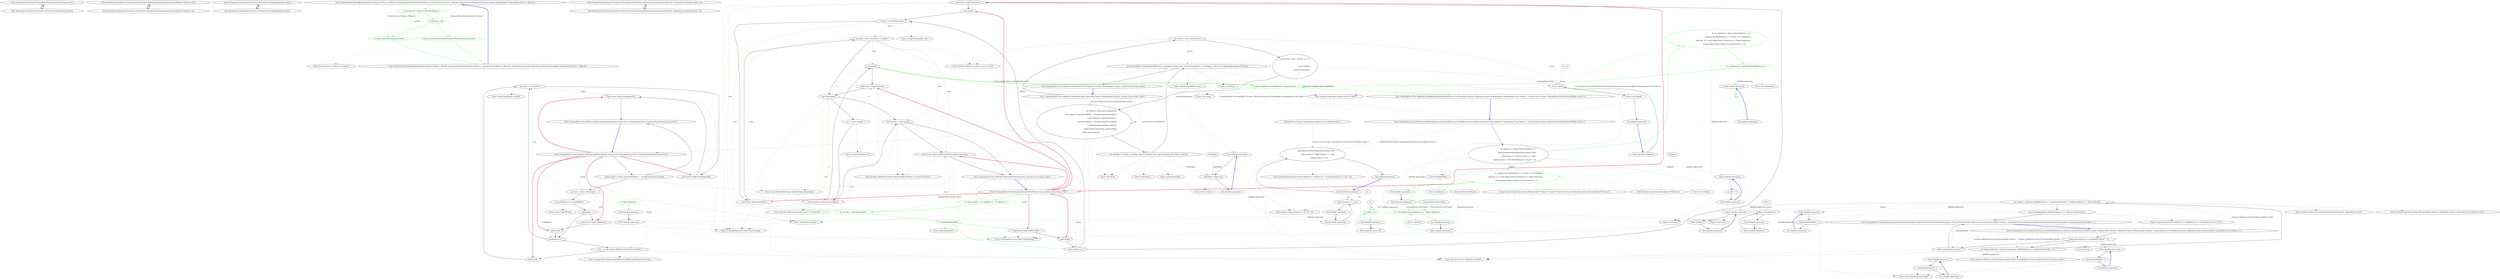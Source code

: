 digraph  {
m3_0 [cluster="Humanizer.Localisation.Formatters.IFormatter.DateHumanize_Now()", file="ParserResultExtensions.cs", label="Entry Humanizer.Localisation.Formatters.IFormatter.DateHumanize_Now()", span="9-9"];
m3_1 [cluster="Humanizer.Localisation.Formatters.IFormatter.DateHumanize_Now()", file="ParserResultExtensions.cs", label="Exit Humanizer.Localisation.Formatters.IFormatter.DateHumanize_Now()", span="9-9"];
m3_6 [cluster="Humanizer.Localisation.Formatters.IFormatter.TimeSpanHumanize(Humanizer.Localisation.TimeUnit, int)", file="ParserResultExtensions.cs", label="Entry Humanizer.Localisation.Formatters.IFormatter.TimeSpanHumanize(Humanizer.Localisation.TimeUnit, int)", span="13-13"];
m3_7 [cluster="Humanizer.Localisation.Formatters.IFormatter.TimeSpanHumanize(Humanizer.Localisation.TimeUnit, int)", file="ParserResultExtensions.cs", label="Exit Humanizer.Localisation.Formatters.IFormatter.TimeSpanHumanize(Humanizer.Localisation.TimeUnit, int)", span="13-13"];
m3_4 [cluster="Humanizer.Localisation.Formatters.IFormatter.TimeSpanHumanize_Zero()", file="ParserResultExtensions.cs", label="Entry Humanizer.Localisation.Formatters.IFormatter.TimeSpanHumanize_Zero()", span="12-12"];
m3_5 [cluster="Humanizer.Localisation.Formatters.IFormatter.TimeSpanHumanize_Zero()", file="ParserResultExtensions.cs", label="Exit Humanizer.Localisation.Formatters.IFormatter.TimeSpanHumanize_Zero()", span="12-12"];
m3_13 [cluster="CommandLine.ParserResultExtensions.Return<TSource, TResult>(CommandLine.ParserResult<TSource>, System.Func<TSource, TResult>, System.Func<System.Collections.Generic.IEnumerable<CommandLine.Error>, TResult>)", file="ParserResultExtensions.cs", label="Entry CommandLine.ParserResultExtensions.Return<TSource, TResult>(CommandLine.ParserResult<TSource>, System.Func<TSource, TResult>, System.Func<System.Collections.Generic.IEnumerable<CommandLine.Error>, TResult>)", span="48-48"];
m3_14 [cluster="CommandLine.ParserResultExtensions.Return<TSource, TResult>(CommandLine.ParserResult<TSource>, System.Func<TSource, TResult>, System.Func<System.Collections.Generic.IEnumerable<CommandLine.Error>, TResult>)", color=green, community=0, file="ParserResultExtensions.cs", label="0: var parsed = result as Parsed<TSource>", span="52-52"];
m3_15 [cluster="CommandLine.ParserResultExtensions.Return<TSource, TResult>(CommandLine.ParserResult<TSource>, System.Func<TSource, TResult>, System.Func<System.Collections.Generic.IEnumerable<CommandLine.Error>, TResult>)", color=green, community=0, file="ParserResultExtensions.cs", label="0: parsed != null", span="53-53"];
m3_16 [cluster="CommandLine.ParserResultExtensions.Return<TSource, TResult>(CommandLine.ParserResult<TSource>, System.Func<TSource, TResult>, System.Func<System.Collections.Generic.IEnumerable<CommandLine.Error>, TResult>)", color=green, community=0, file="ParserResultExtensions.cs", label="0: return parsedFunc(parsed.Value);", span="55-55"];
m3_17 [cluster="CommandLine.ParserResultExtensions.Return<TSource, TResult>(CommandLine.ParserResult<TSource>, System.Func<TSource, TResult>, System.Func<System.Collections.Generic.IEnumerable<CommandLine.Error>, TResult>)", color=green, community=0, file="ParserResultExtensions.cs", label="0: return notParsedFunc(((NotParsed<TSource>)result).Errors);", span="57-57"];
m3_18 [cluster="CommandLine.ParserResultExtensions.Return<TSource, TResult>(CommandLine.ParserResult<TSource>, System.Func<TSource, TResult>, System.Func<System.Collections.Generic.IEnumerable<CommandLine.Error>, TResult>)", file="ParserResultExtensions.cs", label="Exit CommandLine.ParserResultExtensions.Return<TSource, TResult>(CommandLine.ParserResult<TSource>, System.Func<TSource, TResult>, System.Func<System.Collections.Generic.IEnumerable<CommandLine.Error>, TResult>)", span="48-48"];
m3_2 [cluster="Humanizer.Localisation.Formatters.IFormatter.DateHumanize(Humanizer.Localisation.TimeUnit, Humanizer.Localisation.Tense, int)", file="ParserResultExtensions.cs", label="Entry Humanizer.Localisation.Formatters.IFormatter.DateHumanize(Humanizer.Localisation.TimeUnit, Humanizer.Localisation.Tense, int)", span="10-10"];
m3_3 [cluster="Humanizer.Localisation.Formatters.IFormatter.DateHumanize(Humanizer.Localisation.TimeUnit, Humanizer.Localisation.Tense, int)", file="ParserResultExtensions.cs", label="Exit Humanizer.Localisation.Formatters.IFormatter.DateHumanize(Humanizer.Localisation.TimeUnit, Humanizer.Localisation.Tense, int)", span="10-10"];
m3_19 [cluster="System.Func<T, TResult>.Invoke(T)", file="ParserResultExtensions.cs", label="Entry System.Func<T, TResult>.Invoke(T)", span="0-0"];
m4_139 [cluster="string.Split(params char[])", file="ParserResultExtensionsTests.cs", label="Entry string.Split(params char[])", span="0-0"];
m4_14 [cluster="Unk.nameLookup", file="ParserResultExtensionsTests.cs", label="Entry Unk.nameLookup", span=""];
m4_70 [cluster="CommandLine.Infrastructure.Maybe<T1>.Return<T1, T2>(System.Func<T1, T2>, T2)", file="ParserResultExtensionsTests.cs", label="Entry CommandLine.Infrastructure.Maybe<T1>.Return<T1, T2>(System.Func<T1, T2>, T2)", span="103-103"];
m4_138 [cluster="CommandLine.BadFormatTokenError.BadFormatTokenError(string)", file="ParserResultExtensionsTests.cs", label="Entry CommandLine.BadFormatTokenError.BadFormatTokenError(string)", span="188-188"];
m4_64 [cluster="Unk.SkipWhile", file="ParserResultExtensionsTests.cs", label="Entry Unk.SkipWhile", span=""];
m4_119 [cluster="CommandLine.Core.Token.Name(string)", file="ParserResultExtensionsTests.cs", label="Entry CommandLine.Core.Token.Name(string)", span="19-19"];
m4_8 [cluster="string.StartsWith(string, System.StringComparison)", file="ParserResultExtensionsTests.cs", label="Entry string.StartsWith(string, System.StringComparison)", span="0-0"];
m4_35 [cluster="Unk.Any", file="ParserResultExtensionsTests.cs", label="Entry Unk.Any", span=""];
m4_9 [cluster="CommandLine.Core.Token.Value(string)", file="ParserResultExtensionsTests.cs", label="Entry CommandLine.Core.Token.Value(string)", span="24-24"];
m4_13 [cluster="Unk.IsName", file="ParserResultExtensionsTests.cs", label="Entry Unk.IsName", span=""];
m4_37 [cluster="System.Func<T, TResult>.Invoke(T)", file="ParserResultExtensionsTests.cs", label="Entry System.Func<T, TResult>.Invoke(T)", span="0-0"];
m4_82 [cluster="System.Linq.Enumerable.Empty<TResult>()", file="ParserResultExtensionsTests.cs", label="Entry System.Linq.Enumerable.Empty<TResult>()", span="0-0"];
m4_18 [cluster="Unk.Create", file="ParserResultExtensionsTests.cs", label="Entry Unk.Create", span=""];
m4_120 [cluster="string.Substring(int, int)", file="ParserResultExtensionsTests.cs", label="Entry string.Substring(int, int)", span="0-0"];
m4_15 [cluster="Unk.Where", file="ParserResultExtensionsTests.cs", label="Entry Unk.Where", span=""];
m4_121 [cluster="string.String(char, int)", file="ParserResultExtensionsTests.cs", label="Entry string.String(char, int)", span="0-0"];
m4_81 [cluster="Unk.ToMaybe", file="ParserResultExtensionsTests.cs", label="Entry Unk.ToMaybe", span=""];
m4_10 [cluster="CommandLine.Core.Tokenizer.TokenizeLongName(string, System.Func<CommandLine.Error, CommandLine.Infrastructure.Unit>)", file="ParserResultExtensionsTests.cs", label="Entry CommandLine.Core.Tokenizer.TokenizeLongName(string, System.Func<CommandLine.Error, CommandLine.Infrastructure.Unit>)", span="112-112"];
m4_135 [cluster="CommandLine.Core.Tokenizer.TokenizeLongName(string, System.Func<CommandLine.Error, CommandLine.Infrastructure.Unit>)", file="ParserResultExtensionsTests.cs", label="yield return Token.Value(parts[1]);", span="132-132"];
m4_125 [cluster="CommandLine.Core.Tokenizer.TokenizeLongName(string, System.Func<CommandLine.Error, CommandLine.Infrastructure.Unit>)", file="ParserResultExtensionsTests.cs", label="var text = value.Substring(2)", span="118-118"];
m4_134 [cluster="CommandLine.Core.Tokenizer.TokenizeLongName(string, System.Func<CommandLine.Error, CommandLine.Infrastructure.Unit>)", file="ParserResultExtensionsTests.cs", label="yield return Token.Name(parts[0]);", span="131-131"];
m4_133 [cluster="CommandLine.Core.Tokenizer.TokenizeLongName(string, System.Func<CommandLine.Error, CommandLine.Infrastructure.Unit>)", file="ParserResultExtensionsTests.cs", label="var parts = text.Split('=')", span="130-130"];
m4_124 [cluster="CommandLine.Core.Tokenizer.TokenizeLongName(string, System.Func<CommandLine.Error, CommandLine.Infrastructure.Unit>)", file="ParserResultExtensionsTests.cs", label="value.Length > 2 && value.StartsWith(''--'', StringComparison.Ordinal)", span="116-116"];
m4_126 [cluster="CommandLine.Core.Tokenizer.TokenizeLongName(string, System.Func<CommandLine.Error, CommandLine.Infrastructure.Unit>)", file="ParserResultExtensionsTests.cs", label="var equalIndex = text.IndexOf('=')", span="119-119"];
m4_128 [cluster="CommandLine.Core.Tokenizer.TokenizeLongName(string, System.Func<CommandLine.Error, CommandLine.Infrastructure.Unit>)", file="ParserResultExtensionsTests.cs", label="yield return Token.Name(text);", span="122-122"];
m4_131 [cluster="CommandLine.Core.Tokenizer.TokenizeLongName(string, System.Func<CommandLine.Error, CommandLine.Infrastructure.Unit>)", file="ParserResultExtensionsTests.cs", label="var _ = onError(new BadFormatTokenError(value))", span="127-127"];
m4_129 [cluster="CommandLine.Core.Tokenizer.TokenizeLongName(string, System.Func<CommandLine.Error, CommandLine.Infrastructure.Unit>)", file="ParserResultExtensionsTests.cs", label="yield break;", span="123-123"];
m4_132 [cluster="CommandLine.Core.Tokenizer.TokenizeLongName(string, System.Func<CommandLine.Error, CommandLine.Infrastructure.Unit>)", file="ParserResultExtensionsTests.cs", label="yield break;", span="128-128"];
m4_130 [cluster="CommandLine.Core.Tokenizer.TokenizeLongName(string, System.Func<CommandLine.Error, CommandLine.Infrastructure.Unit>)", file="ParserResultExtensionsTests.cs", label="equalIndex == 1", span="125-125"];
m4_127 [cluster="CommandLine.Core.Tokenizer.TokenizeLongName(string, System.Func<CommandLine.Error, CommandLine.Infrastructure.Unit>)", file="ParserResultExtensionsTests.cs", label="equalIndex <= 0", span="120-120"];
m4_136 [cluster="CommandLine.Core.Tokenizer.TokenizeLongName(string, System.Func<CommandLine.Error, CommandLine.Infrastructure.Unit>)", file="ParserResultExtensionsTests.cs", label="Exit CommandLine.Core.Tokenizer.TokenizeLongName(string, System.Func<CommandLine.Error, CommandLine.Infrastructure.Unit>)", span="112-112"];
m4_27 [cluster="Unk.Contains", file="ParserResultExtensionsTests.cs", label="Entry Unk.Contains", span=""];
m4_69 [cluster="System.Tuple.Create<T1, T2>(T1, T2)", file="ParserResultExtensionsTests.cs", label="Entry System.Tuple.Create<T1, T2>(T1, T2)", span="0-0"];
m4_42 [cluster="lambda expression", file="ParserResultExtensionsTests.cs", label="Entry lambda expression", span="39-39"];
m4_77 [cluster="lambda expression", file="ParserResultExtensionsTests.cs", label="Entry lambda expression", span="57-60"];
m4_78 [cluster="lambda expression", color=green, community=0, file="ParserResultExtensionsTests.cs", label="0: replaces.FirstOrDefault(x => x.Item1 == i).ToMaybe()\r\n                            .Return(r => t.Text.Split(r.Item2).Select(str => Token.Value(str)),\r\n                                Enumerable.Empty<Token>().Concat(new[]{ t }))", span="58-60"];
m4_79 [cluster="lambda expression", file="ParserResultExtensionsTests.cs", label="Exit lambda expression", span="57-60"];
m4_85 [cluster="lambda expression", file="ParserResultExtensionsTests.cs", label="Entry lambda expression", span="58-58"];
m4_88 [cluster="lambda expression", file="ParserResultExtensionsTests.cs", label="Entry lambda expression", span="59-59"];
m4_95 [cluster="lambda expression", file="ParserResultExtensionsTests.cs", label="Entry lambda expression", span="62-62"];
m4_86 [cluster="lambda expression", color=green, community=0, file="ParserResultExtensionsTests.cs", label="0: x.Item1 == i", span="58-58"];
m4_87 [cluster="lambda expression", file="ParserResultExtensionsTests.cs", label="Exit lambda expression", span="58-58"];
m4_89 [cluster="lambda expression", color=green, community=0, file="ParserResultExtensionsTests.cs", label="0: t.Text.Split(r.Item2).Select(str => Token.Value(str))", span="59-59"];
m4_90 [cluster="lambda expression", file="ParserResultExtensionsTests.cs", label="Exit lambda expression", span="59-59"];
m4_92 [cluster="lambda expression", file="ParserResultExtensionsTests.cs", label="Entry lambda expression", span="59-59"];
m4_93 [cluster="lambda expression", color=green, community=0, file="ParserResultExtensionsTests.cs", label="0: Token.Value(str)", span="59-59"];
m4_94 [cluster="lambda expression", file="ParserResultExtensionsTests.cs", label="Exit lambda expression", span="59-59"];
m4_96 [cluster="lambda expression", color=green, community=0, file="ParserResultExtensionsTests.cs", label="0: x", span="62-62"];
m4_97 [cluster="lambda expression", file="ParserResultExtensionsTests.cs", label="Exit lambda expression", span="62-62"];
m4_67 [cluster="lambda expression", file="ParserResultExtensionsTests.cs", label="optionSequenceWithSeparatorLookup(t.Text)\r\n                    .Return(sep => Tuple.Create(i + 1, sep),\r\n                        Tuple.Create(-1, '\0'))", span="53-55"];
m4_66 [cluster="lambda expression", file="ParserResultExtensionsTests.cs", label="Entry lambda expression", span="52-55"];
m4_74 [cluster="lambda expression", file="ParserResultExtensionsTests.cs", label="Entry lambda expression", span="55-55"];
m4_53 [cluster="lambda expression", file="ParserResultExtensionsTests.cs", label="Token.Value(t)", span="42-42"];
m4_68 [cluster="lambda expression", file="ParserResultExtensionsTests.cs", label="Exit lambda expression", span="52-55"];
m4_71 [cluster="lambda expression", file="ParserResultExtensionsTests.cs", label="Entry lambda expression", span="54-54"];
m4_72 [cluster="lambda expression", file="ParserResultExtensionsTests.cs", label="Tuple.Create(i + 1, sep)", span="54-54"];
m4_76 [cluster="lambda expression", file="ParserResultExtensionsTests.cs", label="Exit lambda expression", span="55-55"];
m4_75 [cluster="lambda expression", file="ParserResultExtensionsTests.cs", label="x.Item1 < 0", span="55-55"];
m4_49 [cluster="lambda expression", file="ParserResultExtensionsTests.cs", label="Entry lambda expression", span="42-42"];
m4_52 [cluster="lambda expression", file="ParserResultExtensionsTests.cs", label="Entry lambda expression", span="42-42"];
m4_56 [cluster="lambda expression", file="ParserResultExtensionsTests.cs", label="tokens.Concat(values)", span="43-43"];
m4_20 [cluster="lambda expression", file="ParserResultExtensionsTests.cs", label="errors.Add(e)", span="18-18"];
m4_24 [cluster="lambda expression", file="ParserResultExtensionsTests.cs", label="Entry lambda expression", span="32-32"];
m4_54 [cluster="lambda expression", file="ParserResultExtensionsTests.cs", label="Exit lambda expression", span="42-42"];
m4_73 [cluster="lambda expression", file="ParserResultExtensionsTests.cs", label="Exit lambda expression", span="54-54"];
m4_46 [cluster="lambda expression", file="ParserResultExtensionsTests.cs", label="Entry lambda expression", span="41-41"];
m4_55 [cluster="lambda expression", file="ParserResultExtensionsTests.cs", label="Entry lambda expression", span="43-43"];
m4_51 [cluster="lambda expression", file="ParserResultExtensionsTests.cs", label="Exit lambda expression", span="42-42"];
m4_50 [cluster="lambda expression", file="ParserResultExtensionsTests.cs", label="!arg.EqualsOrdinal(''--'')", span="42-42"];
m4_57 [cluster="lambda expression", file="ParserResultExtensionsTests.cs", label="Exit lambda expression", span="43-43"];
m4_19 [cluster="lambda expression", file="ParserResultExtensionsTests.cs", label="Entry lambda expression", span="16-20"];
m4_21 [cluster="lambda expression", file="ParserResultExtensionsTests.cs", label="return Unit.Default;", span="19-19"];
m4_25 [cluster="lambda expression", file="ParserResultExtensionsTests.cs", label="!unkTokens.Contains(x)", span="32-32"];
m4_26 [cluster="lambda expression", file="ParserResultExtensionsTests.cs", label="Exit lambda expression", span="32-32"];
m4_48 [cluster="lambda expression", file="ParserResultExtensionsTests.cs", label="Exit lambda expression", span="41-41"];
m4_47 [cluster="lambda expression", file="ParserResultExtensionsTests.cs", label="!arg.EqualsOrdinal(''--'')", span="41-41"];
m4_22 [cluster="lambda expression", file="ParserResultExtensionsTests.cs", label="Exit lambda expression", span="16-20"];
m4_43 [cluster="lambda expression", file="ParserResultExtensionsTests.cs", label="arg.EqualsOrdinal(''--'')", span="39-39"];
m4_44 [cluster="lambda expression", file="ParserResultExtensionsTests.cs", label="Exit lambda expression", span="39-39"];
m4_39 [cluster="System.Collections.Generic.IEnumerable<TSource>.Skip<TSource>(int)", file="ParserResultExtensionsTests.cs", label="Entry System.Collections.Generic.IEnumerable<TSource>.Skip<TSource>(int)", span="0-0"];
m4_38 [cluster="System.Collections.Generic.IEnumerable<TSource>.SkipWhile<TSource>(System.Func<TSource, bool>)", file="ParserResultExtensionsTests.cs", label="Entry System.Collections.Generic.IEnumerable<TSource>.SkipWhile<TSource>(System.Func<TSource, bool>)", span="0-0"];
m4_17 [cluster="Unk.Concat", file="ParserResultExtensionsTests.cs", label="Entry Unk.Concat", span=""];
m4_45 [cluster="string.EqualsOrdinal(string)", file="ParserResultExtensionsTests.cs", label="Entry string.EqualsOrdinal(string)", span="34-34"];
m4_36 [cluster="System.Collections.Generic.IEnumerable<TSource>.TakeWhile<TSource>(System.Func<TSource, bool>)", file="ParserResultExtensionsTests.cs", label="Entry System.Collections.Generic.IEnumerable<TSource>.TakeWhile<TSource>(System.Func<TSource, bool>)", span="0-0"];
m4_137 [cluster="string.IndexOf(char)", file="ParserResultExtensionsTests.cs", label="Entry string.IndexOf(char)", span="0-0"];
m4_40 [cluster="Unk.Select", file="ParserResultExtensionsTests.cs", label="Entry Unk.Select", span=""];
m4_41 [cluster="CommandLine.Core.StatePair<T1>.MapValue<T1, T2>(System.Func<T1, T2>)", file="ParserResultExtensionsTests.cs", label="Entry CommandLine.Core.StatePair<T1>.MapValue<T1, T2>(System.Func<T1, T2>)", span="66-66"];
m4_0 [cluster="CommandLine.Core.Tokenizer.Tokenize(System.Collections.Generic.IEnumerable<string>, System.Func<string, bool>)", file="ParserResultExtensionsTests.cs", label="Entry CommandLine.Core.Tokenizer.Tokenize(System.Collections.Generic.IEnumerable<string>, System.Func<string, bool>)", span="11-11"];
m4_5 [cluster="CommandLine.Core.Tokenizer.Tokenize(System.Collections.Generic.IEnumerable<string>, System.Func<string, bool>)", file="ParserResultExtensionsTests.cs", label="return StatePair.Create(tokens.Where(x=>!unkTokens.Contains(x)), errors.Concat(from t in unkTokens select new UnknownOptionError(t.Text)));", span="32-32"];
m4_3 [cluster="CommandLine.Core.Tokenizer.Tokenize(System.Collections.Generic.IEnumerable<string>, System.Func<string, bool>)", file="ParserResultExtensionsTests.cs", label="var tokens = (from arg in arguments\r\n                          from token in !arg.StartsWith(''-'', StringComparison.Ordinal)\r\n                               ? new Token[] { Token.Value(arg) }\r\n                               : arg.StartsWith(''--'', StringComparison.Ordinal)\r\n                                     ? TokenizeLongName(arg, onError)\r\n                                     : TokenizeShortName(arg, nameLookup)\r\n                          select token).ToList()", span="22-28"];
m4_1 [cluster="CommandLine.Core.Tokenizer.Tokenize(System.Collections.Generic.IEnumerable<string>, System.Func<string, bool>)", file="ParserResultExtensionsTests.cs", label="var errors = new List<Error>()", span="15-15"];
m4_4 [cluster="CommandLine.Core.Tokenizer.Tokenize(System.Collections.Generic.IEnumerable<string>, System.Func<string, bool>)", file="ParserResultExtensionsTests.cs", label="var unkTokens = (from t in tokens where t.IsName() && !nameLookup(t.Text) select t).ToList()", span="30-30"];
m4_2 [cluster="CommandLine.Core.Tokenizer.Tokenize(System.Collections.Generic.IEnumerable<string>, System.Func<string, bool>)", file="ParserResultExtensionsTests.cs", label="Func<Error, Unit> onError = e =>\r\n                {\r\n                    errors.Add(e);\r\n                    return Unit.Default;\r\n                }", span="16-20"];
m4_6 [cluster="CommandLine.Core.Tokenizer.Tokenize(System.Collections.Generic.IEnumerable<string>, System.Func<string, bool>)", file="ParserResultExtensionsTests.cs", label="Exit CommandLine.Core.Tokenizer.Tokenize(System.Collections.Generic.IEnumerable<string>, System.Func<string, bool>)", span="11-11"];
m4_28 [cluster="CommandLine.Core.Tokenizer.PreprocessDashDash(System.Collections.Generic.IEnumerable<string>, System.Func<System.Collections.Generic.IEnumerable<string>, CommandLine.Core.StatePair<System.Collections.Generic.IEnumerable<CommandLine.Core.Token>>>)", file="ParserResultExtensionsTests.cs", label="Entry CommandLine.Core.Tokenizer.PreprocessDashDash(System.Collections.Generic.IEnumerable<string>, System.Func<System.Collections.Generic.IEnumerable<string>, CommandLine.Core.StatePair<System.Collections.Generic.IEnumerable<CommandLine.Core.Token>>>)", span="35-35"];
m4_31 [cluster="CommandLine.Core.Tokenizer.PreprocessDashDash(System.Collections.Generic.IEnumerable<string>, System.Func<System.Collections.Generic.IEnumerable<string>, CommandLine.Core.StatePair<System.Collections.Generic.IEnumerable<CommandLine.Core.Token>>>)", file="ParserResultExtensionsTests.cs", label="var values = arguments.SkipWhile(arg => !arg.EqualsOrdinal(''--'')).Skip(1).Select(t => Token.Value(t))", span="42-42"];
m4_30 [cluster="CommandLine.Core.Tokenizer.PreprocessDashDash(System.Collections.Generic.IEnumerable<string>, System.Func<System.Collections.Generic.IEnumerable<string>, CommandLine.Core.StatePair<System.Collections.Generic.IEnumerable<CommandLine.Core.Token>>>)", file="ParserResultExtensionsTests.cs", label="var tokenizerResult = tokenizer(arguments.TakeWhile(arg => !arg.EqualsOrdinal(''--'')))", span="41-41"];
m4_32 [cluster="CommandLine.Core.Tokenizer.PreprocessDashDash(System.Collections.Generic.IEnumerable<string>, System.Func<System.Collections.Generic.IEnumerable<string>, CommandLine.Core.StatePair<System.Collections.Generic.IEnumerable<CommandLine.Core.Token>>>)", file="ParserResultExtensionsTests.cs", label="return tokenizerResult.MapValue(tokens => tokens.Concat(values));", span="43-43"];
m4_33 [cluster="CommandLine.Core.Tokenizer.PreprocessDashDash(System.Collections.Generic.IEnumerable<string>, System.Func<System.Collections.Generic.IEnumerable<string>, CommandLine.Core.StatePair<System.Collections.Generic.IEnumerable<CommandLine.Core.Token>>>)", file="ParserResultExtensionsTests.cs", label="return tokenizer(arguments);", span="45-45"];
m4_29 [cluster="CommandLine.Core.Tokenizer.PreprocessDashDash(System.Collections.Generic.IEnumerable<string>, System.Func<System.Collections.Generic.IEnumerable<string>, CommandLine.Core.StatePair<System.Collections.Generic.IEnumerable<CommandLine.Core.Token>>>)", file="ParserResultExtensionsTests.cs", label="arguments.Any(arg => arg.EqualsOrdinal(''--''))", span="39-39"];
m4_34 [cluster="CommandLine.Core.Tokenizer.PreprocessDashDash(System.Collections.Generic.IEnumerable<string>, System.Func<System.Collections.Generic.IEnumerable<string>, CommandLine.Core.StatePair<System.Collections.Generic.IEnumerable<CommandLine.Core.Token>>>)", file="ParserResultExtensionsTests.cs", label="Exit CommandLine.Core.Tokenizer.PreprocessDashDash(System.Collections.Generic.IEnumerable<string>, System.Func<System.Collections.Generic.IEnumerable<string>, CommandLine.Core.StatePair<System.Collections.Generic.IEnumerable<CommandLine.Core.Token>>>)", span="35-35"];
m4_12 [cluster="Unk.ToList", file="ParserResultExtensionsTests.cs", label="Entry Unk.ToList", span=""];
m4_84 [cluster="Unk.Return", file="ParserResultExtensionsTests.cs", label="Entry Unk.Return", span=""];
m4_23 [cluster="System.Collections.Generic.List<T>.Add(T)", file="ParserResultExtensionsTests.cs", label="Entry System.Collections.Generic.List<T>.Add(T)", span="0-0"];
m4_118 [cluster="char.IsDigit(char)", file="ParserResultExtensionsTests.cs", label="Entry char.IsDigit(char)", span="0-0"];
m4_7 [cluster="System.Collections.Generic.List<T>.List()", file="ParserResultExtensionsTests.cs", label="Entry System.Collections.Generic.List<T>.List()", span="0-0"];
m4_16 [cluster="UnknownOptionError.cstr", file="ParserResultExtensionsTests.cs", label="Entry UnknownOptionError.cstr", span=""];
m4_123 [cluster="System.Collections.Generic.IEnumerable<TSource>.Count<TSource>()", file="ParserResultExtensionsTests.cs", label="Entry System.Collections.Generic.IEnumerable<TSource>.Count<TSource>()", span="0-0"];
m4_65 [cluster="Unk.SelectMany", file="ParserResultExtensionsTests.cs", label="Entry Unk.SelectMany", span=""];
m4_80 [cluster="Unk.FirstOrDefault", file="ParserResultExtensionsTests.cs", label="Entry Unk.FirstOrDefault", span=""];
m4_91 [cluster="Unk.Split", file="ParserResultExtensionsTests.cs", label="Entry Unk.Split", span=""];
m4_11 [cluster="CommandLine.Core.Tokenizer.TokenizeShortName(string, System.Func<string, bool>)", file="ParserResultExtensionsTests.cs", label="Entry CommandLine.Core.Tokenizer.TokenizeShortName(string, System.Func<string, bool>)", span="67-67"];
m4_112 [cluster="CommandLine.Core.Tokenizer.TokenizeShortName(string, System.Func<string, bool>)", file="ParserResultExtensionsTests.cs", label="seen.Add(c)", span="97-97"];
m4_98 [cluster="CommandLine.Core.Tokenizer.TokenizeShortName(string, System.Func<string, bool>)", color=green, community=0, file="ParserResultExtensionsTests.cs", label="0: value.Length > 1 || value[0] == '-' || value[1] != '-'", span="71-71"];
m4_99 [cluster="CommandLine.Core.Tokenizer.TokenizeShortName(string, System.Func<string, bool>)", color=green, community=0, file="ParserResultExtensionsTests.cs", label="0: var text = value.Substring(1)", span="73-73"];
m4_100 [cluster="CommandLine.Core.Tokenizer.TokenizeShortName(string, System.Func<string, bool>)", color=green, community=0, file="ParserResultExtensionsTests.cs", label="0: char.IsDigit(text[0])", span="75-75"];
m4_104 [cluster="CommandLine.Core.Tokenizer.TokenizeShortName(string, System.Func<string, bool>)", file="ParserResultExtensionsTests.cs", label="yield return Token.Name(text);", span="83-83"];
m4_106 [cluster="CommandLine.Core.Tokenizer.TokenizeShortName(string, System.Func<string, bool>)", file="ParserResultExtensionsTests.cs", label="var first = text.Substring(0, 1)", span="87-87"];
m4_109 [cluster="CommandLine.Core.Tokenizer.TokenizeShortName(string, System.Func<string, bool>)", file="ParserResultExtensionsTests.cs", label="text.Substring(1)", span="92-92"];
m4_114 [cluster="CommandLine.Core.Tokenizer.TokenizeShortName(string, System.Func<string, bool>)", file="ParserResultExtensionsTests.cs", label="seen.Count() < text.Length", span="105-105"];
m4_115 [cluster="CommandLine.Core.Tokenizer.TokenizeShortName(string, System.Func<string, bool>)", file="ParserResultExtensionsTests.cs", label="yield return Token.Value(text.Substring(seen.Count()));", span="107-107"];
m4_101 [cluster="CommandLine.Core.Tokenizer.TokenizeShortName(string, System.Func<string, bool>)", file="ParserResultExtensionsTests.cs", label="yield return Token.Value(value);", span="77-77"];
m4_103 [cluster="CommandLine.Core.Tokenizer.TokenizeShortName(string, System.Func<string, bool>)", file="ParserResultExtensionsTests.cs", label="value.Length == 2", span="81-81"];
m4_111 [cluster="CommandLine.Core.Tokenizer.TokenizeShortName(string, System.Func<string, bool>)", file="ParserResultExtensionsTests.cs", label="!seen.Contains(c) && nameLookup(n)", span="95-95"];
m4_108 [cluster="CommandLine.Core.Tokenizer.TokenizeShortName(string, System.Func<string, bool>)", file="ParserResultExtensionsTests.cs", label="var seen = new List<char> { first[0] }", span="90-90"];
m4_113 [cluster="CommandLine.Core.Tokenizer.TokenizeShortName(string, System.Func<string, bool>)", file="ParserResultExtensionsTests.cs", label="yield return Token.Name(n);", span="98-98"];
m4_102 [cluster="CommandLine.Core.Tokenizer.TokenizeShortName(string, System.Func<string, bool>)", file="ParserResultExtensionsTests.cs", label="yield break;", span="78-78"];
m4_105 [cluster="CommandLine.Core.Tokenizer.TokenizeShortName(string, System.Func<string, bool>)", file="ParserResultExtensionsTests.cs", label="yield break;", span="84-84"];
m4_107 [cluster="CommandLine.Core.Tokenizer.TokenizeShortName(string, System.Func<string, bool>)", file="ParserResultExtensionsTests.cs", label="yield return Token.Name(first);", span="88-88"];
m4_110 [cluster="CommandLine.Core.Tokenizer.TokenizeShortName(string, System.Func<string, bool>)", file="ParserResultExtensionsTests.cs", label="var n = new string(c, 1)", span="94-94"];
m4_116 [cluster="CommandLine.Core.Tokenizer.TokenizeShortName(string, System.Func<string, bool>)", file="ParserResultExtensionsTests.cs", label="Exit CommandLine.Core.Tokenizer.TokenizeShortName(string, System.Func<string, bool>)", span="67-67"];
m4_58 [cluster="CommandLine.Core.Tokenizer.ExplodeOptionList(CommandLine.Core.StatePair<System.Collections.Generic.IEnumerable<CommandLine.Core.Token>>, System.Func<string, CommandLine.Infrastructure.Maybe<char>>)", file="ParserResultExtensionsTests.cs", label="Entry CommandLine.Core.Tokenizer.ExplodeOptionList(CommandLine.Core.StatePair<System.Collections.Generic.IEnumerable<CommandLine.Core.Token>>, System.Func<string, CommandLine.Infrastructure.Maybe<char>>)", span="48-48"];
m4_60 [cluster="CommandLine.Core.Tokenizer.ExplodeOptionList(CommandLine.Core.StatePair<System.Collections.Generic.IEnumerable<CommandLine.Core.Token>>, System.Func<string, CommandLine.Infrastructure.Maybe<char>>)", color=green, community=0, file="ParserResultExtensionsTests.cs", label="0: var exploded = tokens.Value.Select((t, i) =>\r\n                        replaces.FirstOrDefault(x => x.Item1 == i).ToMaybe()\r\n                            .Return(r => t.Text.Split(r.Item2).Select(str => Token.Value(str)),\r\n                                Enumerable.Empty<Token>().Concat(new[]{ t })))", span="57-60"];
m4_59 [cluster="CommandLine.Core.Tokenizer.ExplodeOptionList(CommandLine.Core.StatePair<System.Collections.Generic.IEnumerable<CommandLine.Core.Token>>, System.Func<string, CommandLine.Infrastructure.Maybe<char>>)", file="ParserResultExtensionsTests.cs", label="var replaces = tokens.Value.Select((t,i) =>\r\n                optionSequenceWithSeparatorLookup(t.Text)\r\n                    .Return(sep => Tuple.Create(i + 1, sep),\r\n                        Tuple.Create(-1, '\0'))).SkipWhile(x => x.Item1 < 0)", span="52-55"];
m4_61 [cluster="CommandLine.Core.Tokenizer.ExplodeOptionList(CommandLine.Core.StatePair<System.Collections.Generic.IEnumerable<CommandLine.Core.Token>>, System.Func<string, CommandLine.Infrastructure.Maybe<char>>)", color=green, community=0, file="ParserResultExtensionsTests.cs", label="0: var flattened = exploded.SelectMany(x => x)", span="62-62"];
m4_62 [cluster="CommandLine.Core.Tokenizer.ExplodeOptionList(CommandLine.Core.StatePair<System.Collections.Generic.IEnumerable<CommandLine.Core.Token>>, System.Func<string, CommandLine.Infrastructure.Maybe<char>>)", color=green, community=0, file="ParserResultExtensionsTests.cs", label="0: return StatePair.Create(flattened, tokens.Errors);", span="64-64"];
m4_63 [cluster="CommandLine.Core.Tokenizer.ExplodeOptionList(CommandLine.Core.StatePair<System.Collections.Generic.IEnumerable<CommandLine.Core.Token>>, System.Func<string, CommandLine.Infrastructure.Maybe<char>>)", file="ParserResultExtensionsTests.cs", label="Exit CommandLine.Core.Tokenizer.ExplodeOptionList(CommandLine.Core.StatePair<System.Collections.Generic.IEnumerable<CommandLine.Core.Token>>, System.Func<string, CommandLine.Infrastructure.Maybe<char>>)", span="48-48"];
m4_83 [cluster="System.Collections.Generic.IEnumerable<TSource>.Concat<TSource>(System.Collections.Generic.IEnumerable<TSource>)", file="ParserResultExtensionsTests.cs", label="Entry System.Collections.Generic.IEnumerable<TSource>.Concat<TSource>(System.Collections.Generic.IEnumerable<TSource>)", span="0-0"];
m4_122 [cluster="System.Collections.Generic.List<T>.Contains(T)", file="ParserResultExtensionsTests.cs", label="Entry System.Collections.Generic.List<T>.Contains(T)", span="0-0"];
m4_117 [cluster="string.Substring(int)", file="ParserResultExtensionsTests.cs", label="Entry string.Substring(int)", span="0-0"];
m4_145 [file="ParserResultExtensionsTests.cs", label=replaces, span=""];
m4_146 [file="ParserResultExtensionsTests.cs", label=int, span=""];
m4_147 [file="ParserResultExtensionsTests.cs", label="CommandLine.Core.Token", span=""];
m4_143 [file="ParserResultExtensionsTests.cs", label="System.Func<string, CommandLine.Infrastructure.Maybe<char>>", span=""];
m4_144 [file="ParserResultExtensionsTests.cs", label=int, span=""];
m4_142 [file="ParserResultExtensionsTests.cs", label=values, span=""];
m4_140 [file="ParserResultExtensionsTests.cs", label=errors, span=""];
m4_141 [file="ParserResultExtensionsTests.cs", label=unkTokens, span=""];
m3_0 -> m3_1  [key=0, style=solid];
m3_1 -> m3_0  [color=blue, key=0, style=bold];
m3_6 -> m3_7  [key=0, style=solid];
m3_7 -> m3_6  [color=blue, key=0, style=bold];
m3_4 -> m3_5  [key=0, style=solid];
m3_5 -> m3_4  [color=blue, key=0, style=bold];
m3_13 -> m3_14  [color=green, key=0, style=solid];
m3_13 -> m3_16  [color=green, key=1, label="System.Func<TSource, TResult>", style=dashed];
m3_13 -> m3_17  [color=green, key=1, label="CommandLine.ParserResult<TSource>", style=dashed];
m3_14 -> m3_15  [color=green, key=0, style=solid];
m3_14 -> m3_16  [color=green, key=1, label=parsed, style=dashed];
m3_15 -> m3_16  [color=green, key=0, style=solid];
m3_15 -> m3_17  [color=green, key=0, style=solid];
m3_16 -> m3_18  [color=green, key=0, style=solid];
m3_16 -> m3_19  [color=green, key=2, style=dotted];
m3_17 -> m3_18  [color=green, key=0, style=solid];
m3_17 -> m3_19  [color=green, key=2, style=dotted];
m3_18 -> m3_13  [color=blue, key=0, style=bold];
m3_2 -> m3_3  [key=0, style=solid];
m3_3 -> m3_2  [color=blue, key=0, style=bold];
m4_10 -> m4_135  [color=crimson, key=0, style=bold];
m4_10 -> m4_125  [color=darkseagreen4, key=1, label=string, style=dashed];
m4_10 -> m4_124  [key=0, style=solid];
m4_10 -> m4_128  [color=crimson, key=0, style=bold];
m4_10 -> m4_129  [color=crimson, key=0, style=bold];
m4_10 -> m4_132  [color=crimson, key=0, style=bold];
m4_10 -> m4_134  [color=crimson, key=0, style=bold];
m4_10 -> m4_131  [color=darkseagreen4, key=1, label=string, style=dashed];
m4_135 -> m4_9  [key=2, style=dotted];
m4_135 -> m4_136  [key=0, style=solid];
m4_125 -> m4_117  [key=2, style=dotted];
m4_125 -> m4_126  [key=0, style=solid];
m4_125 -> m4_128  [color=darkseagreen4, key=1, label=text, style=dashed];
m4_125 -> m4_133  [color=darkseagreen4, key=1, label=text, style=dashed];
m4_134 -> m4_135  [key=0, style=solid];
m4_134 -> m4_119  [key=2, style=dotted];
m4_133 -> m4_135  [color=darkseagreen4, key=1, label=parts, style=dashed];
m4_133 -> m4_134  [key=0, style=solid];
m4_133 -> m4_139  [key=2, style=dotted];
m4_124 -> m4_125  [key=0, style=solid];
m4_124 -> m4_8  [key=2, style=dotted];
m4_124 -> m4_136  [key=0, style=solid];
m4_126 -> m4_127  [key=0, style=solid];
m4_126 -> m4_137  [key=2, style=dotted];
m4_126 -> m4_130  [color=darkseagreen4, key=1, label=equalIndex, style=dashed];
m4_128 -> m4_119  [key=2, style=dotted];
m4_128 -> m4_129  [key=0, style=solid];
m4_131 -> m4_37  [key=2, style=dotted];
m4_131 -> m4_132  [key=0, style=solid];
m4_131 -> m4_138  [key=2, style=dotted];
m4_129 -> m4_130  [key=0, style=solid];
m4_132 -> m4_133  [key=0, style=solid];
m4_130 -> m4_133  [key=0, style=solid];
m4_130 -> m4_131  [key=0, style=solid];
m4_127 -> m4_128  [key=0, style=solid];
m4_127 -> m4_130  [key=0, style=solid];
m4_136 -> m4_10  [color=blue, key=0, style=bold];
m4_42 -> m4_43  [key=0, style=solid];
m4_77 -> m4_78  [color=green, key=0, style=solid];
m4_77 -> m4_86  [color=green, key=1, label=int, style=dashed];
m4_77 -> m4_89  [color=green, key=1, label="CommandLine.Core.Token", style=dashed];
m4_78 -> m4_79  [color=green, key=0, style=solid];
m4_78 -> m4_80  [color=green, key=2, style=dotted];
m4_78 -> m4_81  [color=green, key=2, style=dotted];
m4_78 -> m4_82  [color=green, key=2, style=dotted];
m4_78 -> m4_83  [color=green, key=2, style=dotted];
m4_78 -> m4_84  [color=green, key=2, style=dotted];
m4_78 -> m4_85  [color=green, key=1, label="lambda expression", style=dashed];
m4_78 -> m4_88  [color=green, key=1, label="lambda expression", style=dashed];
m4_79 -> m4_77  [color=blue, key=0, style=bold];
m4_85 -> m4_86  [color=green, key=0, style=solid];
m4_88 -> m4_89  [color=green, key=0, style=solid];
m4_95 -> m4_96  [color=green, key=0, style=solid];
m4_86 -> m4_87  [color=green, key=0, style=solid];
m4_87 -> m4_85  [color=blue, key=0, style=bold];
m4_89 -> m4_90  [color=green, key=0, style=solid];
m4_89 -> m4_91  [color=green, key=2, style=dotted];
m4_89 -> m4_40  [color=green, key=2, style=dotted];
m4_89 -> m4_92  [color=green, key=1, label="lambda expression", style=dashed];
m4_90 -> m4_88  [color=blue, key=0, style=bold];
m4_92 -> m4_93  [color=green, key=0, style=solid];
m4_93 -> m4_94  [color=green, key=0, style=solid];
m4_93 -> m4_9  [color=green, key=2, style=dotted];
m4_94 -> m4_92  [color=blue, key=0, style=bold];
m4_96 -> m4_97  [color=green, key=0, style=solid];
m4_97 -> m4_95  [color=blue, key=0, style=bold];
m4_67 -> m4_68  [key=0, style=solid];
m4_67 -> m4_37  [key=2, style=dotted];
m4_67 -> m4_69  [key=2, style=dotted];
m4_67 -> m4_70  [key=2, style=dotted];
m4_67 -> m4_71  [color=darkseagreen4, key=1, label="lambda expression", style=dashed];
m4_66 -> m4_67  [key=0, style=solid];
m4_66 -> m4_72  [color=darkseagreen4, key=1, label=int, style=dashed];
m4_74 -> m4_75  [key=0, style=solid];
m4_53 -> m4_9  [key=2, style=dotted];
m4_53 -> m4_54  [key=0, style=solid];
m4_68 -> m4_66  [color=blue, key=0, style=bold];
m4_71 -> m4_72  [key=0, style=solid];
m4_72 -> m4_69  [key=2, style=dotted];
m4_72 -> m4_73  [key=0, style=solid];
m4_76 -> m4_74  [color=blue, key=0, style=bold];
m4_75 -> m4_76  [key=0, style=solid];
m4_49 -> m4_50  [key=0, style=solid];
m4_52 -> m4_53  [key=0, style=solid];
m4_56 -> m4_57  [key=0, style=solid];
m4_56 -> m4_17  [key=2, style=dotted];
m4_20 -> m4_23  [key=2, style=dotted];
m4_20 -> m4_21  [key=0, style=solid];
m4_24 -> m4_25  [key=0, style=solid];
m4_54 -> m4_52  [color=blue, key=0, style=bold];
m4_73 -> m4_71  [color=blue, key=0, style=bold];
m4_46 -> m4_47  [key=0, style=solid];
m4_55 -> m4_56  [key=0, style=solid];
m4_51 -> m4_49  [color=blue, key=0, style=bold];
m4_50 -> m4_51  [key=0, style=solid];
m4_50 -> m4_45  [key=2, style=dotted];
m4_57 -> m4_55  [color=blue, key=0, style=bold];
m4_19 -> m4_20  [key=0, style=solid];
m4_21 -> m4_22  [key=0, style=solid];
m4_25 -> m4_26  [key=0, style=solid];
m4_25 -> m4_27  [key=2, style=dotted];
m4_26 -> m4_24  [color=blue, key=0, style=bold];
m4_48 -> m4_46  [color=blue, key=0, style=bold];
m4_47 -> m4_48  [key=0, style=solid];
m4_47 -> m4_45  [key=2, style=dotted];
m4_22 -> m4_19  [color=blue, key=0, style=bold];
m4_43 -> m4_45  [key=2, style=dotted];
m4_43 -> m4_44  [key=0, style=solid];
m4_44 -> m4_42  [color=blue, key=0, style=bold];
m4_0 -> m4_3  [color=darkseagreen4, key=1, label="System.Collections.Generic.IEnumerable<string>", style=dashed];
m4_0 -> m4_1  [key=0, style=solid];
m4_0 -> m4_4  [color=darkseagreen4, key=1, label="System.Func<string, bool>", style=dashed];
m4_5 -> m4_18  [key=2, style=dotted];
m4_5 -> m4_5  [color=darkseagreen4, key=1, label=t, style=dashed];
m4_5 -> m4_6  [key=0, style=solid];
m4_5 -> m4_15  [key=2, style=dotted];
m4_5 -> m4_16  [key=2, style=dotted];
m4_5 -> m4_17  [key=2, style=dotted];
m4_5 -> m4_24  [color=darkseagreen4, key=1, label="lambda expression", style=dashed];
m4_3 -> m4_9  [key=2, style=dotted];
m4_3 -> m4_11  [key=2, style=dotted];
m4_3 -> m4_5  [color=darkseagreen4, key=1, label=tokens, style=dashed];
m4_3 -> m4_3  [color=darkseagreen4, key=1, label=arg, style=dashed];
m4_3 -> m4_4  [key=0, style=solid];
m4_3 -> m4_8  [key=2, style=dotted];
m4_3 -> m4_10  [key=2, style=dotted];
m4_3 -> m4_12  [key=2, style=dotted];
m4_1 -> m4_5  [color=darkseagreen4, key=1, label=errors, style=dashed];
m4_1 -> m4_7  [key=2, style=dotted];
m4_1 -> m4_20  [color=darkseagreen4, key=1, label=errors, style=dashed];
m4_1 -> m4_2  [key=0, style=solid];
m4_4 -> m4_5  [key=0, style=solid];
m4_4 -> m4_4  [color=darkseagreen4, key=1, label=t, style=dashed];
m4_4 -> m4_13  [key=2, style=dotted];
m4_4 -> m4_14  [key=2, style=dotted];
m4_4 -> m4_12  [key=2, style=dotted];
m4_4 -> m4_25  [color=darkseagreen4, key=1, label=unkTokens, style=dashed];
m4_2 -> m4_3  [key=0, style=solid];
m4_2 -> m4_20  [color=darkseagreen4, key=1, label="CommandLine.Error", style=dashed];
m4_6 -> m4_0  [color=blue, key=0, style=bold];
m4_28 -> m4_31  [color=darkseagreen4, key=1, label="System.Collections.Generic.IEnumerable<string>", style=dashed];
m4_28 -> m4_29  [key=0, style=solid];
m4_28 -> m4_30  [color=darkseagreen4, key=1, label="System.Collections.Generic.IEnumerable<string>", style=dashed];
m4_28 -> m4_33  [color=darkseagreen4, key=1, label="System.Collections.Generic.IEnumerable<string>", style=dashed];
m4_31 -> m4_40  [key=2, style=dotted];
m4_31 -> m4_32  [key=0, style=solid];
m4_31 -> m4_38  [key=2, style=dotted];
m4_31 -> m4_39  [key=2, style=dotted];
m4_31 -> m4_49  [color=darkseagreen4, key=1, label="lambda expression", style=dashed];
m4_31 -> m4_52  [color=darkseagreen4, key=1, label="lambda expression", style=dashed];
m4_31 -> m4_56  [color=darkseagreen4, key=1, label=values, style=dashed];
m4_30 -> m4_31  [key=0, style=solid];
m4_30 -> m4_37  [key=2, style=dotted];
m4_30 -> m4_36  [key=2, style=dotted];
m4_30 -> m4_46  [color=darkseagreen4, key=1, label="lambda expression", style=dashed];
m4_30 -> m4_32  [color=darkseagreen4, key=1, label=tokenizerResult, style=dashed];
m4_32 -> m4_34  [key=0, style=solid];
m4_32 -> m4_41  [key=2, style=dotted];
m4_32 -> m4_55  [color=darkseagreen4, key=1, label="lambda expression", style=dashed];
m4_33 -> m4_37  [key=2, style=dotted];
m4_33 -> m4_34  [key=0, style=solid];
m4_29 -> m4_30  [key=0, style=solid];
m4_29 -> m4_33  [key=0, style=solid];
m4_29 -> m4_35  [key=2, style=dotted];
m4_29 -> m4_42  [color=darkseagreen4, key=1, label="lambda expression", style=dashed];
m4_34 -> m4_28  [color=blue, key=0, style=bold];
m4_11 -> m4_98  [color=green, key=0, style=solid];
m4_11 -> m4_99  [color=green, key=1, label=string, style=dashed];
m4_11 -> m4_101  [color=crimson, key=0, style=bold];
m4_11 -> m4_102  [color=crimson, key=0, style=bold];
m4_11 -> m4_104  [color=crimson, key=0, style=bold];
m4_11 -> m4_105  [color=crimson, key=0, style=bold];
m4_11 -> m4_107  [color=crimson, key=0, style=bold];
m4_11 -> m4_113  [color=crimson, key=0, style=bold];
m4_11 -> m4_115  [color=crimson, key=0, style=bold];
m4_11 -> m4_103  [color=darkseagreen4, key=1, label=string, style=dashed];
m4_11 -> m4_111  [color=darkseagreen4, key=1, label="System.Func<string, bool>", style=dashed];
m4_112 -> m4_62  [color=green, key=3, label="Local variable object invokedVerbInstance", style=bold];
m4_112 -> m4_113  [key=0, style=solid];
m4_112 -> m4_23  [key=2, style=dotted];
m4_98 -> m4_99  [color=green, key=0, style=solid];
m4_98 -> m4_116  [color=green, key=0, style=solid];
m4_99 -> m4_100  [color=green, key=0, style=solid];
m4_99 -> m4_117  [color=green, key=2, style=dotted];
m4_99 -> m4_104  [color=green, key=1, label=text, style=dashed];
m4_99 -> m4_106  [color=green, key=1, label=text, style=dashed];
m4_99 -> m4_109  [color=green, key=1, label=text, style=dashed];
m4_99 -> m4_114  [color=green, key=1, label=text, style=dashed];
m4_99 -> m4_115  [color=green, key=1, label=text, style=dashed];
m4_100 -> m4_101  [color=green, key=0, style=solid];
m4_100 -> m4_103  [color=green, key=0, style=solid];
m4_100 -> m4_118  [color=green, key=2, style=dotted];
m4_104 -> m4_105  [key=0, style=solid];
m4_104 -> m4_119  [key=2, style=dotted];
m4_106 -> m4_107  [key=0, style=solid];
m4_106 -> m4_120  [key=2, style=dotted];
m4_106 -> m4_108  [color=darkseagreen4, key=1, label=first, style=dashed];
m4_109 -> m4_112  [color=darkseagreen4, key=1, label=c, style=dashed];
m4_109 -> m4_117  [key=2, style=dotted];
m4_109 -> m4_110  [key=0, style=solid];
m4_109 -> m4_114  [key=0, style=solid];
m4_109 -> m4_111  [color=darkseagreen4, key=1, label=c, style=dashed];
m4_114 -> m4_116  [key=0, style=solid];
m4_114 -> m4_115  [key=0, style=solid];
m4_114 -> m4_123  [key=2, style=dotted];
m4_115 -> m4_9  [key=2, style=dotted];
m4_115 -> m4_116  [key=0, style=solid];
m4_115 -> m4_117  [key=2, style=dotted];
m4_115 -> m4_123  [key=2, style=dotted];
m4_101 -> m4_9  [key=2, style=dotted];
m4_101 -> m4_102  [key=0, style=solid];
m4_103 -> m4_104  [key=0, style=solid];
m4_103 -> m4_106  [key=0, style=solid];
m4_111 -> m4_112  [key=0, style=solid];
m4_111 -> m4_114  [key=0, style=solid];
m4_111 -> m4_122  [key=2, style=dotted];
m4_111 -> m4_37  [key=2, style=dotted];
m4_108 -> m4_112  [color=darkseagreen4, key=1, label=seen, style=dashed];
m4_108 -> m4_109  [key=0, style=solid];
m4_108 -> m4_114  [color=darkseagreen4, key=1, label=seen, style=dashed];
m4_108 -> m4_115  [color=darkseagreen4, key=1, label=seen, style=dashed];
m4_108 -> m4_111  [color=darkseagreen4, key=1, label=seen, style=dashed];
m4_108 -> m4_7  [key=2, style=dotted];
m4_113 -> m4_109  [key=0, style=solid];
m4_113 -> m4_119  [key=2, style=dotted];
m4_102 -> m4_103  [key=0, style=solid];
m4_105 -> m4_106  [key=0, style=solid];
m4_107 -> m4_108  [key=0, style=solid];
m4_107 -> m4_119  [key=2, style=dotted];
m4_110 -> m4_111  [key=0, style=solid];
m4_110 -> m4_113  [color=darkseagreen4, key=1, label=n, style=dashed];
m4_110 -> m4_121  [key=2, style=dotted];
m4_116 -> m4_11  [color=blue, key=0, style=bold];
m4_58 -> m4_60  [color=green, key=1, label="CommandLine.Core.StatePair<System.Collections.Generic.IEnumerable<CommandLine.Core.Token>>", style=dashed];
m4_58 -> m4_62  [color=green, key=1, label="CommandLine.Core.StatePair<System.Collections.Generic.IEnumerable<CommandLine.Core.Token>>", style=dashed];
m4_58 -> m4_59  [key=0, style=solid];
m4_58 -> m4_67  [color=darkseagreen4, key=1, label="System.Func<string, CommandLine.Infrastructure.Maybe<char>>", style=dashed];
m4_60 -> m4_61  [color=green, key=0, style=solid];
m4_60 -> m4_40  [color=green, key=2, style=dotted];
m4_60 -> m4_77  [color=green, key=1, label="lambda expression", style=dashed];
m4_59 -> m4_60  [color=green, key=0, style=solid];
m4_59 -> m4_78  [color=green, key=1, label=replaces, style=dashed];
m4_59 -> m4_40  [key=2, style=dotted];
m4_59 -> m4_64  [key=2, style=dotted];
m4_59 -> m4_66  [color=darkseagreen4, key=1, label="lambda expression", style=dashed];
m4_59 -> m4_74  [color=darkseagreen4, key=1, label="lambda expression", style=dashed];
m4_61 -> m4_62  [color=green, key=0, style=solid];
m4_61 -> m4_65  [color=green, key=2, style=dotted];
m4_61 -> m4_95  [color=green, key=1, label="lambda expression", style=dashed];
m4_62 -> m4_62  [color=green, key=3, label="Local variable string invokedVerb", style=bold];
m4_62 -> m4_63  [color=green, key=0, style=solid];
m4_62 -> m4_18  [color=green, key=2, style=dotted];
m4_63 -> m4_58  [color=blue, key=0, style=bold];
m4_145 -> m4_78  [color=green, key=1, label=replaces, style=dashed];
m4_146 -> m4_86  [color=green, key=1, label=int, style=dashed];
m4_147 -> m4_89  [color=green, key=1, label="CommandLine.Core.Token", style=dashed];
m4_143 -> m4_67  [color=darkseagreen4, key=1, label="System.Func<string, CommandLine.Infrastructure.Maybe<char>>", style=dashed];
m4_144 -> m4_72  [color=darkseagreen4, key=1, label=int, style=dashed];
m4_142 -> m4_56  [color=darkseagreen4, key=1, label=values, style=dashed];
m4_140 -> m4_20  [color=darkseagreen4, key=1, label=errors, style=dashed];
m4_141 -> m4_25  [color=darkseagreen4, key=1, label=unkTokens, style=dashed];
}
